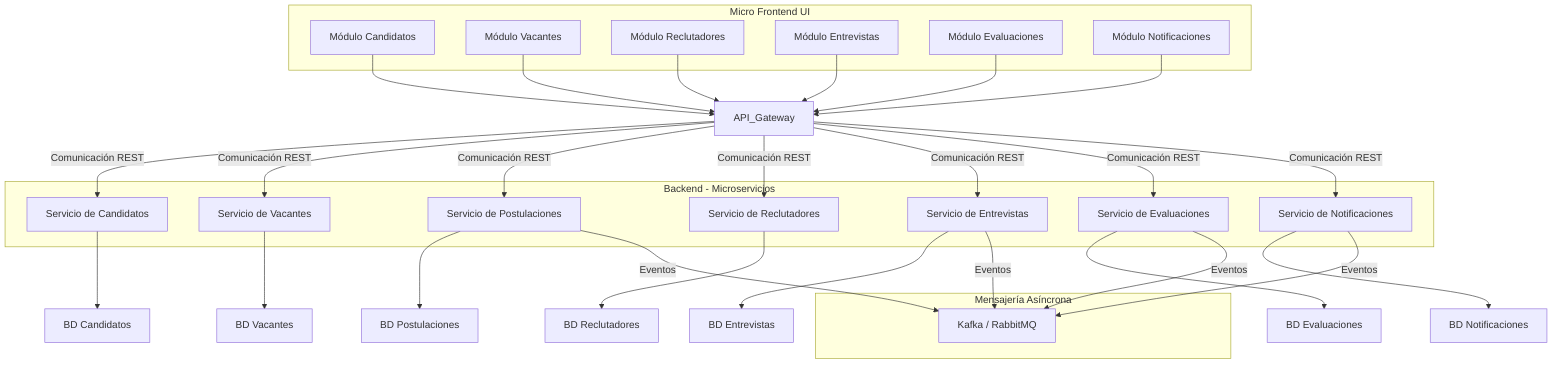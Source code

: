 graph TD;
    
    %% Frontend y API Gateway
    subgraph Frontend [Micro Frontend UI]
        UI_Candidatos["Módulo Candidatos"]
        UI_Vacantes["Módulo Vacantes"]
        UI_Reclutadores["Módulo Reclutadores"]
        UI_Entrevistas["Módulo Entrevistas"]
        UI_Evaluaciones["Módulo Evaluaciones"]
        UI_Notificaciones["Módulo Notificaciones"]
    end

    UI_Candidatos --> API_Gateway
    UI_Vacantes --> API_Gateway
    UI_Reclutadores --> API_Gateway
    UI_Entrevistas --> API_Gateway
    UI_Evaluaciones --> API_Gateway
    UI_Notificaciones --> API_Gateway
    
    API_Gateway -- Comunicación REST --> MS_Candidatos
    API_Gateway -- Comunicación REST --> MS_Vacantes
    API_Gateway -- Comunicación REST --> MS_Postulaciones
    API_Gateway -- Comunicación REST --> MS_Reclutadores
    API_Gateway -- Comunicación REST --> MS_Entrevistas
    API_Gateway -- Comunicación REST --> MS_Evaluaciones
    API_Gateway -- Comunicación REST --> MS_Notificaciones

    subgraph Backend [Backend - Microservicios]
        MS_Candidatos["Servicio de Candidatos"]
        MS_Vacantes["Servicio de Vacantes"]
        MS_Postulaciones["Servicio de Postulaciones"]
        MS_Reclutadores["Servicio de Reclutadores"]
        MS_Entrevistas["Servicio de Entrevistas"]
        MS_Evaluaciones["Servicio de Evaluaciones"]
        MS_Notificaciones["Servicio de Notificaciones"]
    end

    MS_Candidatos --> DB_Candidatos["BD Candidatos"]
    MS_Vacantes --> DB_Vacantes["BD Vacantes"]
    MS_Postulaciones --> DB_Postulaciones["BD Postulaciones"]
    MS_Reclutadores --> DB_Reclutadores["BD Reclutadores"]
    MS_Entrevistas --> DB_Entrevistas["BD Entrevistas"]
    MS_Evaluaciones --> DB_Evaluaciones["BD Evaluaciones"]
    MS_Notificaciones --> DB_Notificaciones["BD Notificaciones"]

    subgraph Mensajería [Mensajería Asíncrona]
        Cola_Eventos["Kafka / RabbitMQ"]
    end

    MS_Postulaciones -- Eventos --> Cola_Eventos
    MS_Notificaciones -- Eventos --> Cola_Eventos
    MS_Entrevistas -- Eventos --> Cola_Eventos
    MS_Evaluaciones -- Eventos --> Cola_Eventos